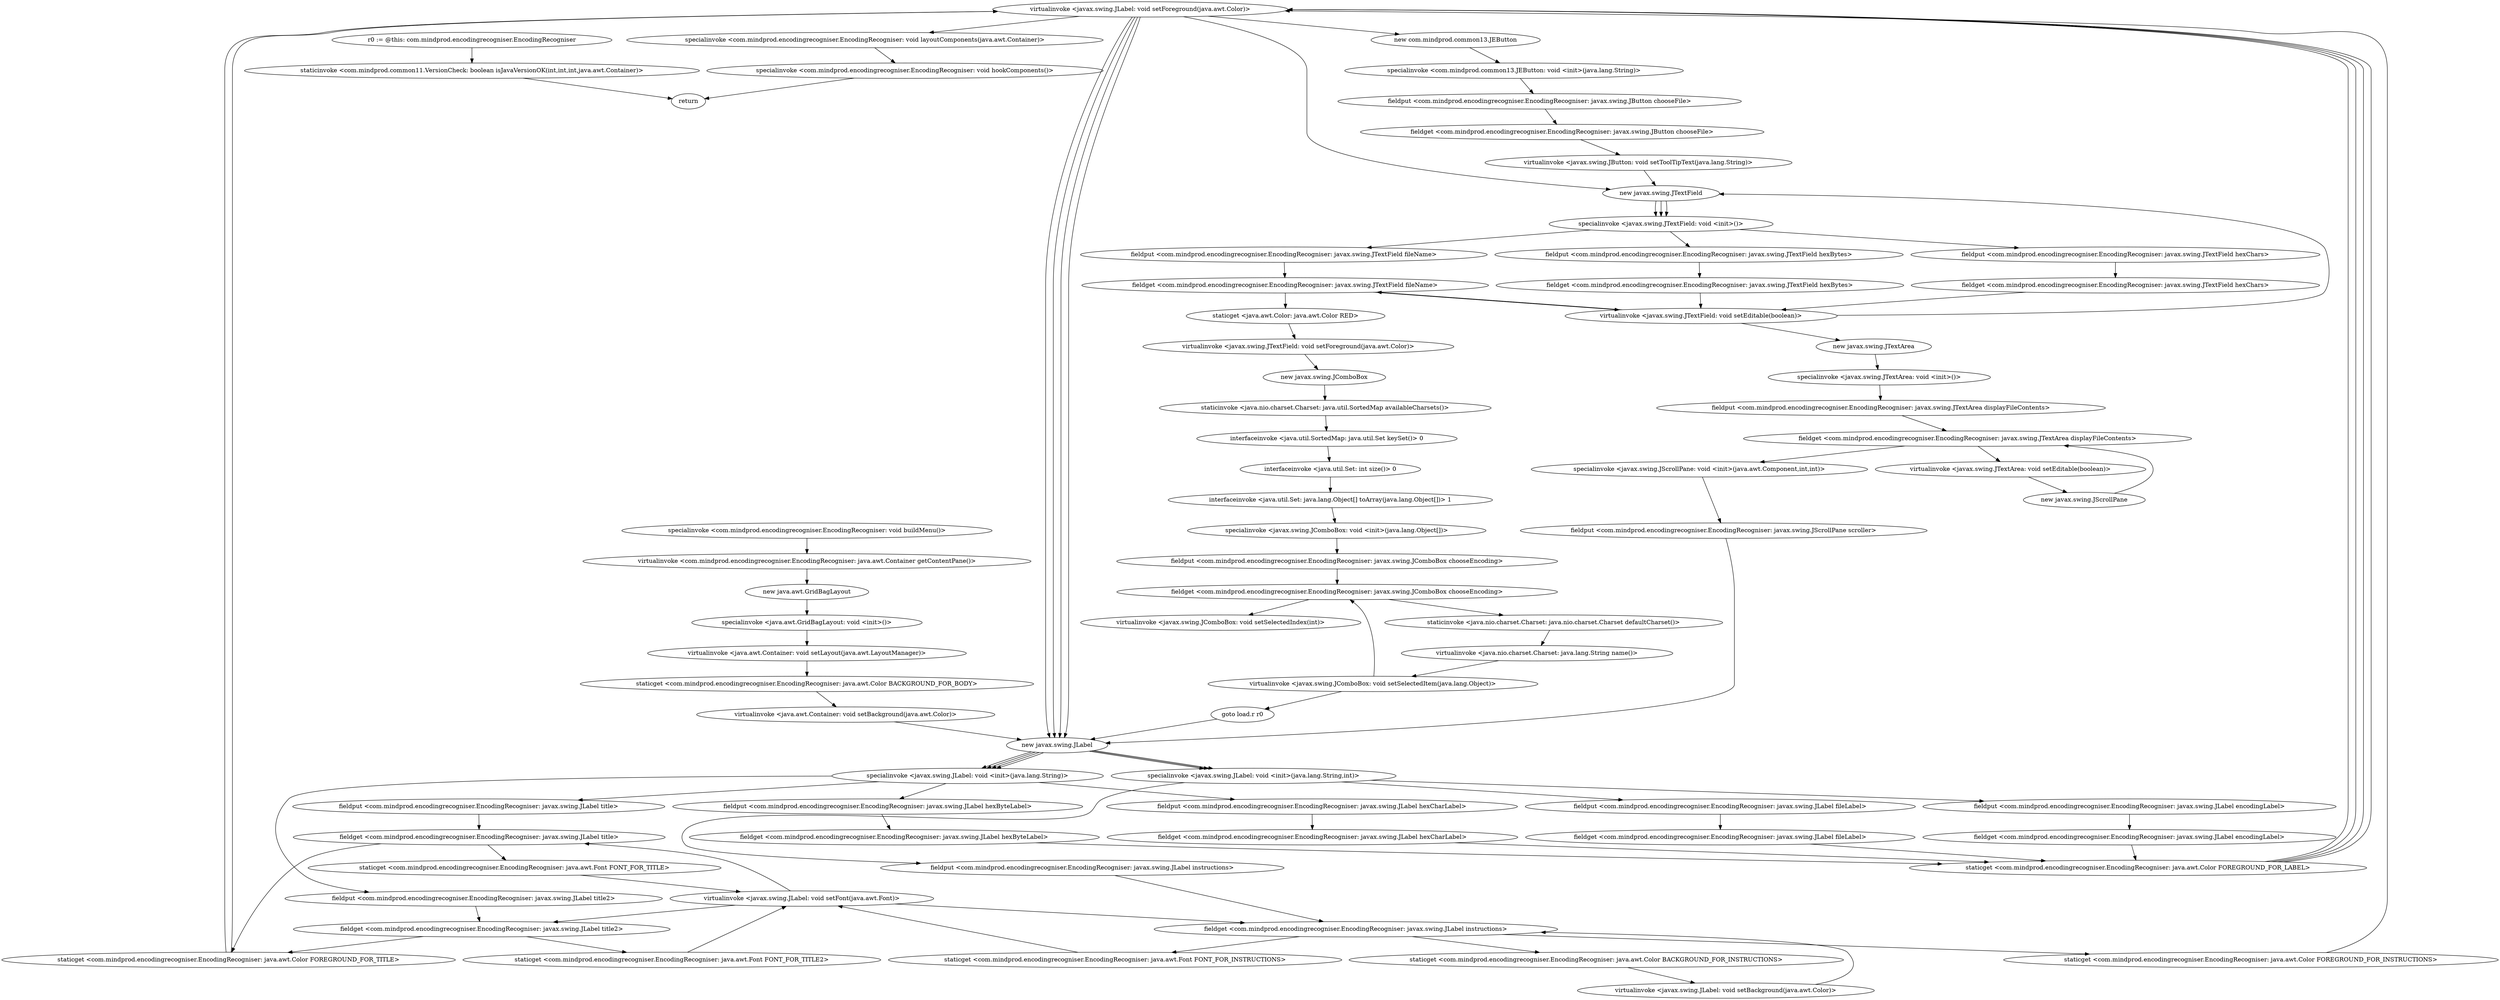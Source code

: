 digraph "" {
"r0 := @this: com.mindprod.encodingrecogniser.EncodingRecogniser"->"staticinvoke <com.mindprod.common11.VersionCheck: boolean isJavaVersionOK(int,int,int,java.awt.Container)>";
 "staticinvoke <com.mindprod.common11.VersionCheck: boolean isJavaVersionOK(int,int,int,java.awt.Container)>"->"return";
"specialinvoke <com.mindprod.encodingrecogniser.EncodingRecogniser: void buildMenu()>";
 "specialinvoke <com.mindprod.encodingrecogniser.EncodingRecogniser: void buildMenu()>"->"virtualinvoke <com.mindprod.encodingrecogniser.EncodingRecogniser: java.awt.Container getContentPane()>";
 "virtualinvoke <com.mindprod.encodingrecogniser.EncodingRecogniser: java.awt.Container getContentPane()>"->"new java.awt.GridBagLayout";
 "new java.awt.GridBagLayout"->"specialinvoke <java.awt.GridBagLayout: void <init>()>";
 "specialinvoke <java.awt.GridBagLayout: void <init>()>"->"virtualinvoke <java.awt.Container: void setLayout(java.awt.LayoutManager)>";
 "virtualinvoke <java.awt.Container: void setLayout(java.awt.LayoutManager)>"->"staticget <com.mindprod.encodingrecogniser.EncodingRecogniser: java.awt.Color BACKGROUND_FOR_BODY>";
 "staticget <com.mindprod.encodingrecogniser.EncodingRecogniser: java.awt.Color BACKGROUND_FOR_BODY>"->"virtualinvoke <java.awt.Container: void setBackground(java.awt.Color)>";
 "virtualinvoke <java.awt.Container: void setBackground(java.awt.Color)>"->"new javax.swing.JLabel";
 "new javax.swing.JLabel"->"specialinvoke <javax.swing.JLabel: void <init>(java.lang.String)>";
 "specialinvoke <javax.swing.JLabel: void <init>(java.lang.String)>"->"fieldput <com.mindprod.encodingrecogniser.EncodingRecogniser: javax.swing.JLabel title>";
 "fieldput <com.mindprod.encodingrecogniser.EncodingRecogniser: javax.swing.JLabel title>"->"fieldget <com.mindprod.encodingrecogniser.EncodingRecogniser: javax.swing.JLabel title>";
 "fieldget <com.mindprod.encodingrecogniser.EncodingRecogniser: javax.swing.JLabel title>"->"staticget <com.mindprod.encodingrecogniser.EncodingRecogniser: java.awt.Font FONT_FOR_TITLE>";
 "staticget <com.mindprod.encodingrecogniser.EncodingRecogniser: java.awt.Font FONT_FOR_TITLE>"->"virtualinvoke <javax.swing.JLabel: void setFont(java.awt.Font)>";
 "virtualinvoke <javax.swing.JLabel: void setFont(java.awt.Font)>"->"fieldget <com.mindprod.encodingrecogniser.EncodingRecogniser: javax.swing.JLabel title>";
 "fieldget <com.mindprod.encodingrecogniser.EncodingRecogniser: javax.swing.JLabel title>"->"staticget <com.mindprod.encodingrecogniser.EncodingRecogniser: java.awt.Color FOREGROUND_FOR_TITLE>";
 "staticget <com.mindprod.encodingrecogniser.EncodingRecogniser: java.awt.Color FOREGROUND_FOR_TITLE>"->"virtualinvoke <javax.swing.JLabel: void setForeground(java.awt.Color)>";
 "virtualinvoke <javax.swing.JLabel: void setForeground(java.awt.Color)>"->"new javax.swing.JLabel";
 "new javax.swing.JLabel"->"specialinvoke <javax.swing.JLabel: void <init>(java.lang.String)>";
 "specialinvoke <javax.swing.JLabel: void <init>(java.lang.String)>"->"fieldput <com.mindprod.encodingrecogniser.EncodingRecogniser: javax.swing.JLabel title2>";
 "fieldput <com.mindprod.encodingrecogniser.EncodingRecogniser: javax.swing.JLabel title2>"->"fieldget <com.mindprod.encodingrecogniser.EncodingRecogniser: javax.swing.JLabel title2>";
 "fieldget <com.mindprod.encodingrecogniser.EncodingRecogniser: javax.swing.JLabel title2>"->"staticget <com.mindprod.encodingrecogniser.EncodingRecogniser: java.awt.Font FONT_FOR_TITLE2>";
 "staticget <com.mindprod.encodingrecogniser.EncodingRecogniser: java.awt.Font FONT_FOR_TITLE2>"->"virtualinvoke <javax.swing.JLabel: void setFont(java.awt.Font)>";
 "virtualinvoke <javax.swing.JLabel: void setFont(java.awt.Font)>"->"fieldget <com.mindprod.encodingrecogniser.EncodingRecogniser: javax.swing.JLabel title2>";
 "fieldget <com.mindprod.encodingrecogniser.EncodingRecogniser: javax.swing.JLabel title2>"->"staticget <com.mindprod.encodingrecogniser.EncodingRecogniser: java.awt.Color FOREGROUND_FOR_TITLE>";
 "staticget <com.mindprod.encodingrecogniser.EncodingRecogniser: java.awt.Color FOREGROUND_FOR_TITLE>"->"virtualinvoke <javax.swing.JLabel: void setForeground(java.awt.Color)>";
 "virtualinvoke <javax.swing.JLabel: void setForeground(java.awt.Color)>"->"new com.mindprod.common13.JEButton";
 "new com.mindprod.common13.JEButton"->"specialinvoke <com.mindprod.common13.JEButton: void <init>(java.lang.String)>";
 "specialinvoke <com.mindprod.common13.JEButton: void <init>(java.lang.String)>"->"fieldput <com.mindprod.encodingrecogniser.EncodingRecogniser: javax.swing.JButton chooseFile>";
 "fieldput <com.mindprod.encodingrecogniser.EncodingRecogniser: javax.swing.JButton chooseFile>"->"fieldget <com.mindprod.encodingrecogniser.EncodingRecogniser: javax.swing.JButton chooseFile>";
 "fieldget <com.mindprod.encodingrecogniser.EncodingRecogniser: javax.swing.JButton chooseFile>"->"virtualinvoke <javax.swing.JButton: void setToolTipText(java.lang.String)>";
 "virtualinvoke <javax.swing.JButton: void setToolTipText(java.lang.String)>"->"new javax.swing.JTextField";
 "new javax.swing.JTextField"->"specialinvoke <javax.swing.JTextField: void <init>()>";
 "specialinvoke <javax.swing.JTextField: void <init>()>"->"fieldput <com.mindprod.encodingrecogniser.EncodingRecogniser: javax.swing.JTextField fileName>";
 "fieldput <com.mindprod.encodingrecogniser.EncodingRecogniser: javax.swing.JTextField fileName>"->"fieldget <com.mindprod.encodingrecogniser.EncodingRecogniser: javax.swing.JTextField fileName>";
 "fieldget <com.mindprod.encodingrecogniser.EncodingRecogniser: javax.swing.JTextField fileName>"->"virtualinvoke <javax.swing.JTextField: void setEditable(boolean)>";
 "virtualinvoke <javax.swing.JTextField: void setEditable(boolean)>"->"fieldget <com.mindprod.encodingrecogniser.EncodingRecogniser: javax.swing.JTextField fileName>";
 "fieldget <com.mindprod.encodingrecogniser.EncodingRecogniser: javax.swing.JTextField fileName>"->"staticget <java.awt.Color: java.awt.Color RED>";
 "staticget <java.awt.Color: java.awt.Color RED>"->"virtualinvoke <javax.swing.JTextField: void setForeground(java.awt.Color)>";
 "virtualinvoke <javax.swing.JTextField: void setForeground(java.awt.Color)>"->"new javax.swing.JComboBox";
 "new javax.swing.JComboBox"->"staticinvoke <java.nio.charset.Charset: java.util.SortedMap availableCharsets()>";
 "staticinvoke <java.nio.charset.Charset: java.util.SortedMap availableCharsets()>"->"interfaceinvoke <java.util.SortedMap: java.util.Set keySet()> 0";
 "interfaceinvoke <java.util.SortedMap: java.util.Set keySet()> 0"->"interfaceinvoke <java.util.Set: int size()> 0";
 "interfaceinvoke <java.util.Set: int size()> 0"->"interfaceinvoke <java.util.Set: java.lang.Object[] toArray(java.lang.Object[])> 1";
 "interfaceinvoke <java.util.Set: java.lang.Object[] toArray(java.lang.Object[])> 1"->"specialinvoke <javax.swing.JComboBox: void <init>(java.lang.Object[])>";
 "specialinvoke <javax.swing.JComboBox: void <init>(java.lang.Object[])>"->"fieldput <com.mindprod.encodingrecogniser.EncodingRecogniser: javax.swing.JComboBox chooseEncoding>";
 "fieldput <com.mindprod.encodingrecogniser.EncodingRecogniser: javax.swing.JComboBox chooseEncoding>"->"fieldget <com.mindprod.encodingrecogniser.EncodingRecogniser: javax.swing.JComboBox chooseEncoding>";
 "fieldget <com.mindprod.encodingrecogniser.EncodingRecogniser: javax.swing.JComboBox chooseEncoding>"->"staticinvoke <java.nio.charset.Charset: java.nio.charset.Charset defaultCharset()>";
 "staticinvoke <java.nio.charset.Charset: java.nio.charset.Charset defaultCharset()>"->"virtualinvoke <java.nio.charset.Charset: java.lang.String name()>";
 "virtualinvoke <java.nio.charset.Charset: java.lang.String name()>"->"virtualinvoke <javax.swing.JComboBox: void setSelectedItem(java.lang.Object)>";
 "virtualinvoke <javax.swing.JComboBox: void setSelectedItem(java.lang.Object)>"->"goto load.r r0";
 "goto load.r r0"->"new javax.swing.JLabel";
 "new javax.swing.JLabel"->"specialinvoke <javax.swing.JLabel: void <init>(java.lang.String,int)>";
 "specialinvoke <javax.swing.JLabel: void <init>(java.lang.String,int)>"->"fieldput <com.mindprod.encodingrecogniser.EncodingRecogniser: javax.swing.JLabel fileLabel>";
 "fieldput <com.mindprod.encodingrecogniser.EncodingRecogniser: javax.swing.JLabel fileLabel>"->"fieldget <com.mindprod.encodingrecogniser.EncodingRecogniser: javax.swing.JLabel fileLabel>";
 "fieldget <com.mindprod.encodingrecogniser.EncodingRecogniser: javax.swing.JLabel fileLabel>"->"staticget <com.mindprod.encodingrecogniser.EncodingRecogniser: java.awt.Color FOREGROUND_FOR_LABEL>";
 "staticget <com.mindprod.encodingrecogniser.EncodingRecogniser: java.awt.Color FOREGROUND_FOR_LABEL>"->"virtualinvoke <javax.swing.JLabel: void setForeground(java.awt.Color)>";
 "virtualinvoke <javax.swing.JLabel: void setForeground(java.awt.Color)>"->"new javax.swing.JLabel";
 "new javax.swing.JLabel"->"specialinvoke <javax.swing.JLabel: void <init>(java.lang.String,int)>";
 "specialinvoke <javax.swing.JLabel: void <init>(java.lang.String,int)>"->"fieldput <com.mindprod.encodingrecogniser.EncodingRecogniser: javax.swing.JLabel encodingLabel>";
 "fieldput <com.mindprod.encodingrecogniser.EncodingRecogniser: javax.swing.JLabel encodingLabel>"->"fieldget <com.mindprod.encodingrecogniser.EncodingRecogniser: javax.swing.JLabel encodingLabel>";
 "fieldget <com.mindprod.encodingrecogniser.EncodingRecogniser: javax.swing.JLabel encodingLabel>"->"staticget <com.mindprod.encodingrecogniser.EncodingRecogniser: java.awt.Color FOREGROUND_FOR_LABEL>";
 "staticget <com.mindprod.encodingrecogniser.EncodingRecogniser: java.awt.Color FOREGROUND_FOR_LABEL>"->"virtualinvoke <javax.swing.JLabel: void setForeground(java.awt.Color)>";
 "virtualinvoke <javax.swing.JLabel: void setForeground(java.awt.Color)>"->"new javax.swing.JLabel";
 "new javax.swing.JLabel"->"specialinvoke <javax.swing.JLabel: void <init>(java.lang.String)>";
 "specialinvoke <javax.swing.JLabel: void <init>(java.lang.String)>"->"fieldput <com.mindprod.encodingrecogniser.EncodingRecogniser: javax.swing.JLabel hexByteLabel>";
 "fieldput <com.mindprod.encodingrecogniser.EncodingRecogniser: javax.swing.JLabel hexByteLabel>"->"fieldget <com.mindprod.encodingrecogniser.EncodingRecogniser: javax.swing.JLabel hexByteLabel>";
 "fieldget <com.mindprod.encodingrecogniser.EncodingRecogniser: javax.swing.JLabel hexByteLabel>"->"staticget <com.mindprod.encodingrecogniser.EncodingRecogniser: java.awt.Color FOREGROUND_FOR_LABEL>";
 "staticget <com.mindprod.encodingrecogniser.EncodingRecogniser: java.awt.Color FOREGROUND_FOR_LABEL>"->"virtualinvoke <javax.swing.JLabel: void setForeground(java.awt.Color)>";
 "virtualinvoke <javax.swing.JLabel: void setForeground(java.awt.Color)>"->"new javax.swing.JLabel";
 "new javax.swing.JLabel"->"specialinvoke <javax.swing.JLabel: void <init>(java.lang.String)>";
 "specialinvoke <javax.swing.JLabel: void <init>(java.lang.String)>"->"fieldput <com.mindprod.encodingrecogniser.EncodingRecogniser: javax.swing.JLabel hexCharLabel>";
 "fieldput <com.mindprod.encodingrecogniser.EncodingRecogniser: javax.swing.JLabel hexCharLabel>"->"fieldget <com.mindprod.encodingrecogniser.EncodingRecogniser: javax.swing.JLabel hexCharLabel>";
 "fieldget <com.mindprod.encodingrecogniser.EncodingRecogniser: javax.swing.JLabel hexCharLabel>"->"staticget <com.mindprod.encodingrecogniser.EncodingRecogniser: java.awt.Color FOREGROUND_FOR_LABEL>";
 "staticget <com.mindprod.encodingrecogniser.EncodingRecogniser: java.awt.Color FOREGROUND_FOR_LABEL>"->"virtualinvoke <javax.swing.JLabel: void setForeground(java.awt.Color)>";
 "virtualinvoke <javax.swing.JLabel: void setForeground(java.awt.Color)>"->"new javax.swing.JTextField";
 "new javax.swing.JTextField"->"specialinvoke <javax.swing.JTextField: void <init>()>";
 "specialinvoke <javax.swing.JTextField: void <init>()>"->"fieldput <com.mindprod.encodingrecogniser.EncodingRecogniser: javax.swing.JTextField hexBytes>";
 "fieldput <com.mindprod.encodingrecogniser.EncodingRecogniser: javax.swing.JTextField hexBytes>"->"fieldget <com.mindprod.encodingrecogniser.EncodingRecogniser: javax.swing.JTextField hexBytes>";
 "fieldget <com.mindprod.encodingrecogniser.EncodingRecogniser: javax.swing.JTextField hexBytes>"->"virtualinvoke <javax.swing.JTextField: void setEditable(boolean)>";
 "virtualinvoke <javax.swing.JTextField: void setEditable(boolean)>"->"new javax.swing.JTextField";
 "new javax.swing.JTextField"->"specialinvoke <javax.swing.JTextField: void <init>()>";
 "specialinvoke <javax.swing.JTextField: void <init>()>"->"fieldput <com.mindprod.encodingrecogniser.EncodingRecogniser: javax.swing.JTextField hexChars>";
 "fieldput <com.mindprod.encodingrecogniser.EncodingRecogniser: javax.swing.JTextField hexChars>"->"fieldget <com.mindprod.encodingrecogniser.EncodingRecogniser: javax.swing.JTextField hexChars>";
 "fieldget <com.mindprod.encodingrecogniser.EncodingRecogniser: javax.swing.JTextField hexChars>"->"virtualinvoke <javax.swing.JTextField: void setEditable(boolean)>";
 "virtualinvoke <javax.swing.JTextField: void setEditable(boolean)>"->"new javax.swing.JTextArea";
 "new javax.swing.JTextArea"->"specialinvoke <javax.swing.JTextArea: void <init>()>";
 "specialinvoke <javax.swing.JTextArea: void <init>()>"->"fieldput <com.mindprod.encodingrecogniser.EncodingRecogniser: javax.swing.JTextArea displayFileContents>";
 "fieldput <com.mindprod.encodingrecogniser.EncodingRecogniser: javax.swing.JTextArea displayFileContents>"->"fieldget <com.mindprod.encodingrecogniser.EncodingRecogniser: javax.swing.JTextArea displayFileContents>";
 "fieldget <com.mindprod.encodingrecogniser.EncodingRecogniser: javax.swing.JTextArea displayFileContents>"->"virtualinvoke <javax.swing.JTextArea: void setEditable(boolean)>";
 "virtualinvoke <javax.swing.JTextArea: void setEditable(boolean)>"->"new javax.swing.JScrollPane";
 "new javax.swing.JScrollPane"->"fieldget <com.mindprod.encodingrecogniser.EncodingRecogniser: javax.swing.JTextArea displayFileContents>";
 "fieldget <com.mindprod.encodingrecogniser.EncodingRecogniser: javax.swing.JTextArea displayFileContents>"->"specialinvoke <javax.swing.JScrollPane: void <init>(java.awt.Component,int,int)>";
 "specialinvoke <javax.swing.JScrollPane: void <init>(java.awt.Component,int,int)>"->"fieldput <com.mindprod.encodingrecogniser.EncodingRecogniser: javax.swing.JScrollPane scroller>";
 "fieldput <com.mindprod.encodingrecogniser.EncodingRecogniser: javax.swing.JScrollPane scroller>"->"new javax.swing.JLabel";
 "new javax.swing.JLabel"->"specialinvoke <javax.swing.JLabel: void <init>(java.lang.String,int)>";
 "specialinvoke <javax.swing.JLabel: void <init>(java.lang.String,int)>"->"fieldput <com.mindprod.encodingrecogniser.EncodingRecogniser: javax.swing.JLabel instructions>";
 "fieldput <com.mindprod.encodingrecogniser.EncodingRecogniser: javax.swing.JLabel instructions>"->"fieldget <com.mindprod.encodingrecogniser.EncodingRecogniser: javax.swing.JLabel instructions>";
 "fieldget <com.mindprod.encodingrecogniser.EncodingRecogniser: javax.swing.JLabel instructions>"->"staticget <com.mindprod.encodingrecogniser.EncodingRecogniser: java.awt.Font FONT_FOR_INSTRUCTIONS>";
 "staticget <com.mindprod.encodingrecogniser.EncodingRecogniser: java.awt.Font FONT_FOR_INSTRUCTIONS>"->"virtualinvoke <javax.swing.JLabel: void setFont(java.awt.Font)>";
 "virtualinvoke <javax.swing.JLabel: void setFont(java.awt.Font)>"->"fieldget <com.mindprod.encodingrecogniser.EncodingRecogniser: javax.swing.JLabel instructions>";
 "fieldget <com.mindprod.encodingrecogniser.EncodingRecogniser: javax.swing.JLabel instructions>"->"staticget <com.mindprod.encodingrecogniser.EncodingRecogniser: java.awt.Color BACKGROUND_FOR_INSTRUCTIONS>";
 "staticget <com.mindprod.encodingrecogniser.EncodingRecogniser: java.awt.Color BACKGROUND_FOR_INSTRUCTIONS>"->"virtualinvoke <javax.swing.JLabel: void setBackground(java.awt.Color)>";
 "virtualinvoke <javax.swing.JLabel: void setBackground(java.awt.Color)>"->"fieldget <com.mindprod.encodingrecogniser.EncodingRecogniser: javax.swing.JLabel instructions>";
 "fieldget <com.mindprod.encodingrecogniser.EncodingRecogniser: javax.swing.JLabel instructions>"->"staticget <com.mindprod.encodingrecogniser.EncodingRecogniser: java.awt.Color FOREGROUND_FOR_INSTRUCTIONS>";
 "staticget <com.mindprod.encodingrecogniser.EncodingRecogniser: java.awt.Color FOREGROUND_FOR_INSTRUCTIONS>"->"virtualinvoke <javax.swing.JLabel: void setForeground(java.awt.Color)>";
 "virtualinvoke <javax.swing.JLabel: void setForeground(java.awt.Color)>"->"specialinvoke <com.mindprod.encodingrecogniser.EncodingRecogniser: void layoutComponents(java.awt.Container)>";
 "specialinvoke <com.mindprod.encodingrecogniser.EncodingRecogniser: void layoutComponents(java.awt.Container)>"->"specialinvoke <com.mindprod.encodingrecogniser.EncodingRecogniser: void hookComponents()>";
 "specialinvoke <com.mindprod.encodingrecogniser.EncodingRecogniser: void hookComponents()>"->"return";
 "virtualinvoke <javax.swing.JComboBox: void setSelectedItem(java.lang.Object)>"->"fieldget <com.mindprod.encodingrecogniser.EncodingRecogniser: javax.swing.JComboBox chooseEncoding>";
 "fieldget <com.mindprod.encodingrecogniser.EncodingRecogniser: javax.swing.JComboBox chooseEncoding>"->"virtualinvoke <javax.swing.JComboBox: void setSelectedIndex(int)>";
}
